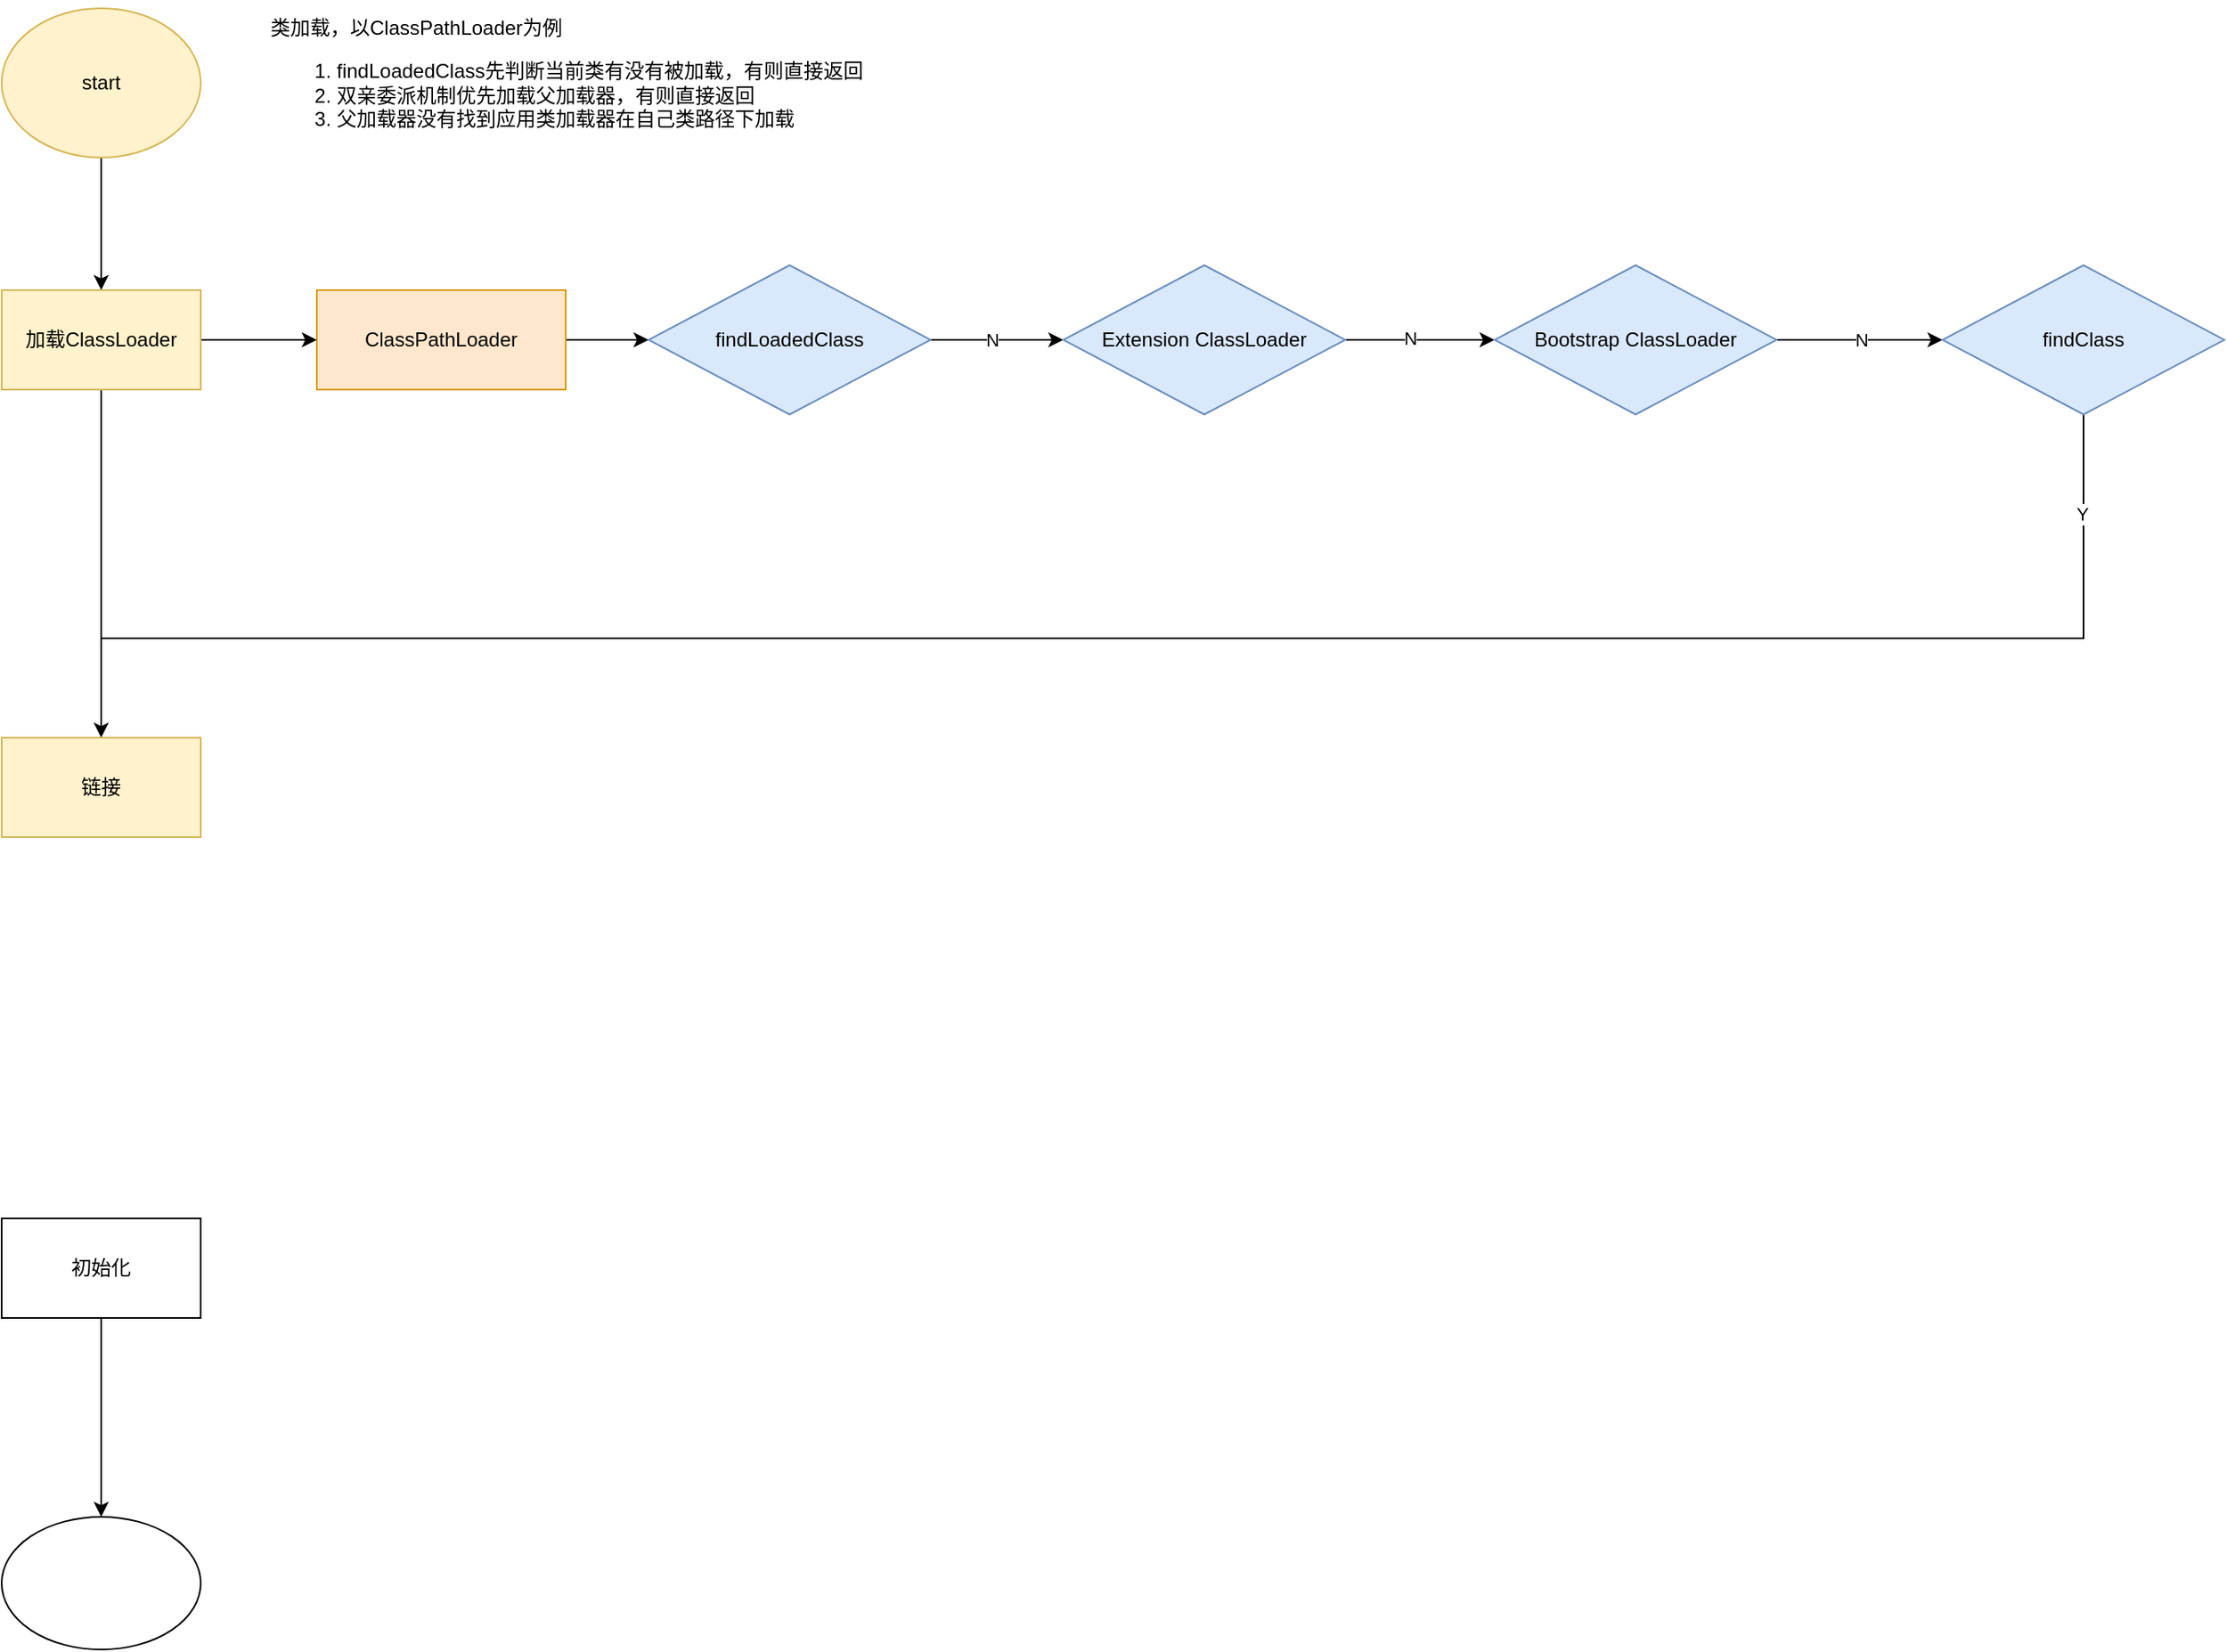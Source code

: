 <mxfile version="24.8.6">
  <diagram name="第 1 页" id="nz_lD5bH0a3m_Coh5EJj">
    <mxGraphModel dx="1623" dy="494" grid="1" gridSize="10" guides="1" tooltips="1" connect="1" arrows="1" fold="1" page="1" pageScale="1" pageWidth="827" pageHeight="1169" math="0" shadow="0">
      <root>
        <mxCell id="0" />
        <mxCell id="1" parent="0" />
        <mxCell id="mTcCyP0DI4RUbfK708Mu-49" style="edgeStyle=orthogonalEdgeStyle;rounded=0;orthogonalLoop=1;jettySize=auto;html=1;exitX=1;exitY=0.5;exitDx=0;exitDy=0;entryX=0;entryY=0.5;entryDx=0;entryDy=0;" edge="1" parent="1" source="mTcCyP0DI4RUbfK708Mu-1" target="mTcCyP0DI4RUbfK708Mu-28">
          <mxGeometry relative="1" as="geometry" />
        </mxCell>
        <mxCell id="mTcCyP0DI4RUbfK708Mu-1" value="&lt;span style=&quot;text-align: left; text-wrap-mode: nowrap;&quot;&gt;ClassPathLoader&lt;/span&gt;" style="rounded=0;whiteSpace=wrap;html=1;fillColor=#ffe6cc;strokeColor=#d79b00;" vertex="1" parent="1">
          <mxGeometry x="60" y="490" width="150" height="60" as="geometry" />
        </mxCell>
        <mxCell id="mTcCyP0DI4RUbfK708Mu-60" style="edgeStyle=orthogonalEdgeStyle;rounded=0;orthogonalLoop=1;jettySize=auto;html=1;exitX=0.5;exitY=1;exitDx=0;exitDy=0;entryX=0.5;entryY=0;entryDx=0;entryDy=0;" edge="1" parent="1" source="mTcCyP0DI4RUbfK708Mu-23" target="mTcCyP0DI4RUbfK708Mu-24">
          <mxGeometry relative="1" as="geometry" />
        </mxCell>
        <mxCell id="mTcCyP0DI4RUbfK708Mu-23" value="start" style="ellipse;whiteSpace=wrap;html=1;fillColor=#fff2cc;strokeColor=#d6b656;" vertex="1" parent="1">
          <mxGeometry x="-130" y="320" width="120" height="90" as="geometry" />
        </mxCell>
        <mxCell id="mTcCyP0DI4RUbfK708Mu-48" style="edgeStyle=orthogonalEdgeStyle;rounded=0;orthogonalLoop=1;jettySize=auto;html=1;exitX=1;exitY=0.5;exitDx=0;exitDy=0;entryX=0;entryY=0.5;entryDx=0;entryDy=0;" edge="1" parent="1" source="mTcCyP0DI4RUbfK708Mu-24" target="mTcCyP0DI4RUbfK708Mu-1">
          <mxGeometry relative="1" as="geometry" />
        </mxCell>
        <mxCell id="mTcCyP0DI4RUbfK708Mu-57" style="edgeStyle=orthogonalEdgeStyle;rounded=0;orthogonalLoop=1;jettySize=auto;html=1;exitX=0.5;exitY=1;exitDx=0;exitDy=0;entryX=0.5;entryY=0;entryDx=0;entryDy=0;" edge="1" parent="1" source="mTcCyP0DI4RUbfK708Mu-24" target="mTcCyP0DI4RUbfK708Mu-25">
          <mxGeometry relative="1" as="geometry" />
        </mxCell>
        <mxCell id="mTcCyP0DI4RUbfK708Mu-24" value="加载ClassLoader" style="rounded=0;whiteSpace=wrap;html=1;fillColor=#fff2cc;strokeColor=#d6b656;" vertex="1" parent="1">
          <mxGeometry x="-130" y="490" width="120" height="60" as="geometry" />
        </mxCell>
        <mxCell id="mTcCyP0DI4RUbfK708Mu-25" value="链接" style="rounded=0;whiteSpace=wrap;html=1;fillColor=#fff2cc;strokeColor=#d6b656;" vertex="1" parent="1">
          <mxGeometry x="-130" y="760" width="120" height="60" as="geometry" />
        </mxCell>
        <mxCell id="mTcCyP0DI4RUbfK708Mu-34" style="edgeStyle=orthogonalEdgeStyle;rounded=0;orthogonalLoop=1;jettySize=auto;html=1;exitX=0.5;exitY=1;exitDx=0;exitDy=0;entryX=0.5;entryY=0;entryDx=0;entryDy=0;strokeColor=default;" edge="1" parent="1" source="mTcCyP0DI4RUbfK708Mu-26" target="mTcCyP0DI4RUbfK708Mu-33">
          <mxGeometry relative="1" as="geometry" />
        </mxCell>
        <mxCell id="mTcCyP0DI4RUbfK708Mu-26" value="初始化" style="rounded=0;whiteSpace=wrap;html=1;" vertex="1" parent="1">
          <mxGeometry x="-130" y="1050" width="120" height="60" as="geometry" />
        </mxCell>
        <mxCell id="mTcCyP0DI4RUbfK708Mu-31" style="edgeStyle=orthogonalEdgeStyle;rounded=0;orthogonalLoop=1;jettySize=auto;html=1;exitX=1;exitY=0.5;exitDx=0;exitDy=0;" edge="1" parent="1" source="mTcCyP0DI4RUbfK708Mu-28">
          <mxGeometry relative="1" as="geometry">
            <mxPoint x="510" y="520" as="targetPoint" />
          </mxGeometry>
        </mxCell>
        <mxCell id="mTcCyP0DI4RUbfK708Mu-32" value="N" style="edgeLabel;html=1;align=center;verticalAlign=middle;resizable=0;points=[];" vertex="1" connectable="0" parent="mTcCyP0DI4RUbfK708Mu-31">
          <mxGeometry x="-0.086" relative="1" as="geometry">
            <mxPoint as="offset" />
          </mxGeometry>
        </mxCell>
        <mxCell id="mTcCyP0DI4RUbfK708Mu-28" value="findLoadedClass" style="rhombus;whiteSpace=wrap;html=1;fillColor=#dae8fc;strokeColor=#6c8ebf;" vertex="1" parent="1">
          <mxGeometry x="260" y="475" width="170" height="90" as="geometry" />
        </mxCell>
        <mxCell id="mTcCyP0DI4RUbfK708Mu-33" value="" style="ellipse;whiteSpace=wrap;html=1;" vertex="1" parent="1">
          <mxGeometry x="-130" y="1230" width="120" height="80" as="geometry" />
        </mxCell>
        <mxCell id="mTcCyP0DI4RUbfK708Mu-40" style="edgeStyle=orthogonalEdgeStyle;rounded=0;orthogonalLoop=1;jettySize=auto;html=1;exitX=1;exitY=0.5;exitDx=0;exitDy=0;" edge="1" parent="1" source="mTcCyP0DI4RUbfK708Mu-39">
          <mxGeometry relative="1" as="geometry">
            <mxPoint x="770" y="520" as="targetPoint" />
          </mxGeometry>
        </mxCell>
        <mxCell id="mTcCyP0DI4RUbfK708Mu-42" value="N" style="edgeLabel;html=1;align=center;verticalAlign=middle;resizable=0;points=[];" vertex="1" connectable="0" parent="mTcCyP0DI4RUbfK708Mu-40">
          <mxGeometry x="-0.141" y="1" relative="1" as="geometry">
            <mxPoint as="offset" />
          </mxGeometry>
        </mxCell>
        <mxCell id="mTcCyP0DI4RUbfK708Mu-39" value="Extension ClassLoader" style="rhombus;whiteSpace=wrap;html=1;fillColor=#dae8fc;strokeColor=#6c8ebf;" vertex="1" parent="1">
          <mxGeometry x="510" y="475" width="170" height="90" as="geometry" />
        </mxCell>
        <mxCell id="mTcCyP0DI4RUbfK708Mu-46" style="edgeStyle=orthogonalEdgeStyle;rounded=0;orthogonalLoop=1;jettySize=auto;html=1;exitX=1;exitY=0.5;exitDx=0;exitDy=0;endArrow=classic;endFill=1;" edge="1" parent="1" source="mTcCyP0DI4RUbfK708Mu-44">
          <mxGeometry relative="1" as="geometry">
            <mxPoint x="1040" y="520" as="targetPoint" />
          </mxGeometry>
        </mxCell>
        <mxCell id="mTcCyP0DI4RUbfK708Mu-47" value="N" style="edgeLabel;html=1;align=center;verticalAlign=middle;resizable=0;points=[];" vertex="1" connectable="0" parent="mTcCyP0DI4RUbfK708Mu-46">
          <mxGeometry x="-0.005" y="1" relative="1" as="geometry">
            <mxPoint as="offset" />
          </mxGeometry>
        </mxCell>
        <mxCell id="mTcCyP0DI4RUbfK708Mu-44" value="Bootstrap ClassLoader" style="rhombus;whiteSpace=wrap;html=1;fillColor=#dae8fc;strokeColor=#6c8ebf;" vertex="1" parent="1">
          <mxGeometry x="770" y="475" width="170" height="90" as="geometry" />
        </mxCell>
        <mxCell id="mTcCyP0DI4RUbfK708Mu-58" style="edgeStyle=orthogonalEdgeStyle;rounded=0;orthogonalLoop=1;jettySize=auto;html=1;exitX=0.5;exitY=1;exitDx=0;exitDy=0;endArrow=none;endFill=0;" edge="1" parent="1" source="mTcCyP0DI4RUbfK708Mu-56">
          <mxGeometry relative="1" as="geometry">
            <mxPoint x="-70" y="700" as="targetPoint" />
            <Array as="points">
              <mxPoint x="1125" y="700" />
            </Array>
          </mxGeometry>
        </mxCell>
        <mxCell id="mTcCyP0DI4RUbfK708Mu-59" value="Y" style="edgeLabel;html=1;align=center;verticalAlign=middle;resizable=0;points=[];" vertex="1" connectable="0" parent="mTcCyP0DI4RUbfK708Mu-58">
          <mxGeometry x="-0.91" y="-1" relative="1" as="geometry">
            <mxPoint as="offset" />
          </mxGeometry>
        </mxCell>
        <mxCell id="mTcCyP0DI4RUbfK708Mu-56" value="findClass" style="rhombus;whiteSpace=wrap;html=1;fillColor=#dae8fc;strokeColor=#6c8ebf;" vertex="1" parent="1">
          <mxGeometry x="1040" y="475" width="170" height="90" as="geometry" />
        </mxCell>
        <mxCell id="mTcCyP0DI4RUbfK708Mu-62" value="&lt;span style=&quot;background-color: initial;&quot;&gt;类加载，以ClassPathLoader为例&lt;/span&gt;&lt;br&gt;&lt;ol&gt;&lt;li&gt;&lt;span style=&quot;background-color: initial;&quot;&gt;&lt;span style=&quot;text-align: center; text-wrap-mode: wrap;&quot;&gt;findLoadedClass&lt;/span&gt;先判断当前类有没有被加载，有则直接返回&lt;/span&gt;&lt;/li&gt;&lt;li&gt;&lt;span style=&quot;background-color: initial;&quot;&gt;双亲委派机制优先加载父加载器，有则直接返回&lt;/span&gt;&lt;/li&gt;&lt;li&gt;&lt;span style=&quot;background-color: initial;&quot;&gt;父加载器没有找到应用类加载器在自己类路径下加载&lt;/span&gt;&lt;/li&gt;&lt;/ol&gt;" style="text;html=1;align=left;verticalAlign=middle;resizable=0;points=[];autosize=1;strokeColor=none;fillColor=none;" vertex="1" parent="1">
          <mxGeometry x="30" y="315" width="380" height="100" as="geometry" />
        </mxCell>
      </root>
    </mxGraphModel>
  </diagram>
</mxfile>

